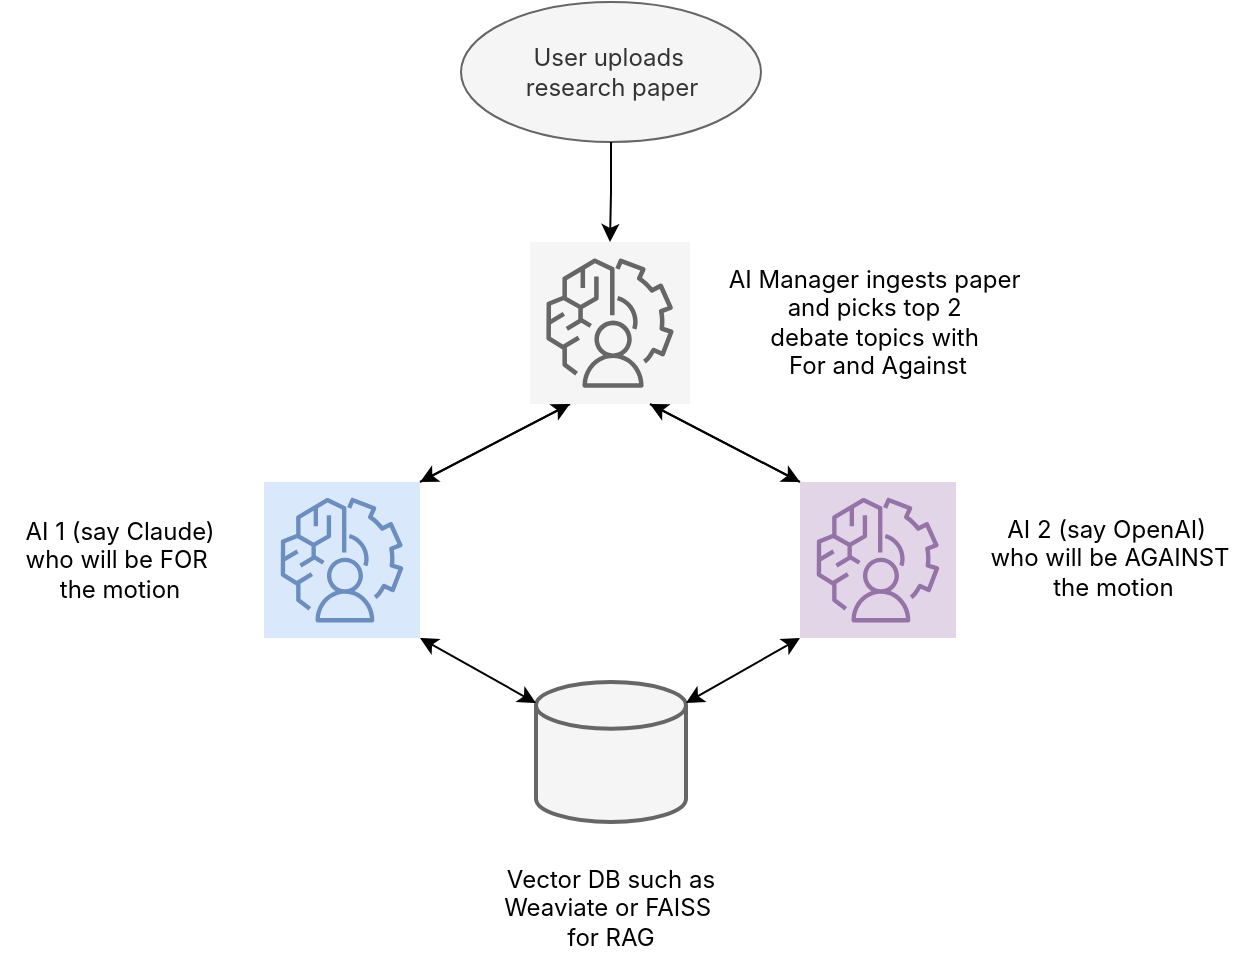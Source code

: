 <mxfile>
  <diagram name="Page-1" id="9DbLZs7WYC37U8g2SxrM">
    <mxGraphModel dx="954" dy="643" grid="0" gridSize="10" guides="1" tooltips="1" connect="1" arrows="1" fold="1" page="1" pageScale="1" pageWidth="850" pageHeight="1100" math="0" shadow="0">
      <root>
        <mxCell id="0" />
        <mxCell id="1" parent="0" />
        <mxCell id="kZRhmQKnwpf-UgMyGPhE-1" value="&lt;div&gt;User uploads&amp;nbsp;&lt;/div&gt;&lt;div&gt;research paper&lt;/div&gt;" style="strokeWidth=1;html=1;shape=mxgraph.flowchart.start_1;whiteSpace=wrap;fontFamily=Inter;fontSource=https%3A%2F%2Ffonts.googleapis.com%2Fcss%3Ffamily%3DInter;labelBorderColor=none;strokeColor=#666666;fillColor=#f5f5f5;fontColor=#333333;" vertex="1" parent="1">
          <mxGeometry x="350.5" y="100" width="150" height="70" as="geometry" />
        </mxCell>
        <mxCell id="kZRhmQKnwpf-UgMyGPhE-10" style="rounded=0;orthogonalLoop=1;jettySize=auto;html=1;exitX=0.25;exitY=1;exitDx=0;exitDy=0;exitPerimeter=0;entryX=1;entryY=0;entryDx=0;entryDy=0;entryPerimeter=0;" edge="1" parent="1" source="kZRhmQKnwpf-UgMyGPhE-4" target="kZRhmQKnwpf-UgMyGPhE-8">
          <mxGeometry relative="1" as="geometry" />
        </mxCell>
        <mxCell id="kZRhmQKnwpf-UgMyGPhE-4" value="" style="sketch=0;points=[[0,0,0],[0.25,0,0],[0.5,0,0],[0.75,0,0],[1,0,0],[0,1,0],[0.25,1,0],[0.5,1,0],[0.75,1,0],[1,1,0],[0,0.25,0],[0,0.5,0],[0,0.75,0],[1,0.25,0],[1,0.5,0],[1,0.75,0]];outlineConnect=0;fillColor=#f5f5f5;strokeColor=#666666;dashed=0;verticalLabelPosition=bottom;verticalAlign=top;align=center;html=1;fontSize=12;fontStyle=0;aspect=fixed;shape=mxgraph.aws4.resourceIcon;resIcon=mxgraph.aws4.augmented_ai;fontColor=#333333;" vertex="1" parent="1">
          <mxGeometry x="385" y="220" width="80" height="81" as="geometry" />
        </mxCell>
        <mxCell id="kZRhmQKnwpf-UgMyGPhE-6" value="&lt;div&gt;AI Manager ingests paper&amp;nbsp;&lt;/div&gt;&lt;div&gt;and picks top 2&amp;nbsp;&lt;/div&gt;&lt;div&gt;debate topics with&amp;nbsp;&lt;/div&gt;&lt;div&gt;For and Against&lt;/div&gt;" style="text;html=1;align=center;verticalAlign=middle;whiteSpace=wrap;rounded=0;fontFamily=Inter;fontSource=https%3A%2F%2Ffonts.googleapis.com%2Fcss%3Ffamily%3DInter;" vertex="1" parent="1">
          <mxGeometry x="474" y="220" width="170" height="80.5" as="geometry" />
        </mxCell>
        <mxCell id="kZRhmQKnwpf-UgMyGPhE-7" style="edgeStyle=orthogonalEdgeStyle;rounded=0;orthogonalLoop=1;jettySize=auto;html=1;exitX=0.5;exitY=1;exitDx=0;exitDy=0;exitPerimeter=0;entryX=0.5;entryY=0;entryDx=0;entryDy=0;entryPerimeter=0;" edge="1" parent="1" source="kZRhmQKnwpf-UgMyGPhE-1" target="kZRhmQKnwpf-UgMyGPhE-4">
          <mxGeometry relative="1" as="geometry" />
        </mxCell>
        <mxCell id="kZRhmQKnwpf-UgMyGPhE-12" style="rounded=0;orthogonalLoop=1;jettySize=auto;html=1;exitX=0;exitY=0;exitDx=0;exitDy=0;exitPerimeter=0;entryX=0.75;entryY=1;entryDx=0;entryDy=0;entryPerimeter=0;" edge="1" parent="1" source="kZRhmQKnwpf-UgMyGPhE-9" target="kZRhmQKnwpf-UgMyGPhE-4">
          <mxGeometry relative="1" as="geometry" />
        </mxCell>
        <mxCell id="kZRhmQKnwpf-UgMyGPhE-11" style="rounded=0;orthogonalLoop=1;jettySize=auto;html=1;entryX=0.25;entryY=1;entryDx=0;entryDy=0;entryPerimeter=0;exitX=1;exitY=0;exitDx=0;exitDy=0;exitPerimeter=0;" edge="1" parent="1" source="kZRhmQKnwpf-UgMyGPhE-8" target="kZRhmQKnwpf-UgMyGPhE-4">
          <mxGeometry relative="1" as="geometry" />
        </mxCell>
        <mxCell id="kZRhmQKnwpf-UgMyGPhE-13" style="rounded=0;orthogonalLoop=1;jettySize=auto;html=1;exitX=0.75;exitY=1;exitDx=0;exitDy=0;exitPerimeter=0;entryX=0;entryY=0;entryDx=0;entryDy=0;entryPerimeter=0;" edge="1" parent="1" source="kZRhmQKnwpf-UgMyGPhE-4" target="kZRhmQKnwpf-UgMyGPhE-9">
          <mxGeometry relative="1" as="geometry" />
        </mxCell>
        <mxCell id="kZRhmQKnwpf-UgMyGPhE-19" value="" style="group" vertex="1" connectable="0" parent="1">
          <mxGeometry x="352" y="440" width="147" height="148" as="geometry" />
        </mxCell>
        <mxCell id="kZRhmQKnwpf-UgMyGPhE-15" value="&lt;div&gt;&lt;font data-font-src=&quot;https://fonts.googleapis.com/css?family=Inter&quot; face=&quot;Inter&quot;&gt;Vector DB such as Weaviate or FAISS&amp;nbsp;&lt;/font&gt;&lt;/div&gt;&lt;div&gt;&lt;font data-font-src=&quot;https://fonts.googleapis.com/css?family=Inter&quot; face=&quot;Inter&quot;&gt;for RAG&lt;/font&gt;&lt;/div&gt;" style="text;html=1;align=center;verticalAlign=middle;whiteSpace=wrap;rounded=0;" vertex="1" parent="kZRhmQKnwpf-UgMyGPhE-19">
          <mxGeometry y="78" width="147" height="70" as="geometry" />
        </mxCell>
        <mxCell id="kZRhmQKnwpf-UgMyGPhE-16" value="" style="strokeWidth=2;html=1;shape=mxgraph.flowchart.database;whiteSpace=wrap;fillColor=#f5f5f5;fontColor=#333333;strokeColor=#666666;" vertex="1" parent="kZRhmQKnwpf-UgMyGPhE-19">
          <mxGeometry x="36" width="75" height="70" as="geometry" />
        </mxCell>
        <mxCell id="kZRhmQKnwpf-UgMyGPhE-20" value="" style="endArrow=classic;startArrow=classic;html=1;rounded=0;entryX=0;entryY=1;entryDx=0;entryDy=0;entryPerimeter=0;exitX=1;exitY=0.15;exitDx=0;exitDy=0;exitPerimeter=0;" edge="1" parent="1" source="kZRhmQKnwpf-UgMyGPhE-16" target="kZRhmQKnwpf-UgMyGPhE-9">
          <mxGeometry width="50" height="50" relative="1" as="geometry">
            <mxPoint x="400" y="460" as="sourcePoint" />
            <mxPoint x="450" y="410" as="targetPoint" />
          </mxGeometry>
        </mxCell>
        <mxCell id="kZRhmQKnwpf-UgMyGPhE-21" value="" style="endArrow=classic;startArrow=classic;html=1;rounded=0;entryX=1;entryY=1;entryDx=0;entryDy=0;entryPerimeter=0;exitX=0;exitY=0.15;exitDx=0;exitDy=0;exitPerimeter=0;" edge="1" parent="1" source="kZRhmQKnwpf-UgMyGPhE-16" target="kZRhmQKnwpf-UgMyGPhE-8">
          <mxGeometry width="50" height="50" relative="1" as="geometry">
            <mxPoint x="300" y="560" as="sourcePoint" />
            <mxPoint x="350" y="510" as="targetPoint" />
          </mxGeometry>
        </mxCell>
        <mxCell id="kZRhmQKnwpf-UgMyGPhE-22" value="" style="group" vertex="1" connectable="0" parent="1">
          <mxGeometry x="120" y="340" width="210" height="78" as="geometry" />
        </mxCell>
        <mxCell id="kZRhmQKnwpf-UgMyGPhE-8" value="" style="sketch=0;points=[[0,0,0],[0.25,0,0],[0.5,0,0],[0.75,0,0],[1,0,0],[0,1,0],[0.25,1,0],[0.5,1,0],[0.75,1,0],[1,1,0],[0,0.25,0],[0,0.5,0],[0,0.75,0],[1,0.25,0],[1,0.5,0],[1,0.75,0]];outlineConnect=0;fillColor=#dae8fc;strokeColor=#6c8ebf;dashed=0;verticalLabelPosition=bottom;verticalAlign=top;align=center;html=1;fontSize=12;fontStyle=0;aspect=fixed;shape=mxgraph.aws4.resourceIcon;resIcon=mxgraph.aws4.augmented_ai;" vertex="1" parent="kZRhmQKnwpf-UgMyGPhE-22">
          <mxGeometry x="132" width="78" height="78" as="geometry" />
        </mxCell>
        <mxCell id="kZRhmQKnwpf-UgMyGPhE-18" value="&lt;div&gt;&lt;font data-font-src=&quot;https://fonts.googleapis.com/css?family=Inter&quot; face=&quot;Inter&quot;&gt;AI 1 (say Claude) who will be FOR&amp;nbsp;&lt;/font&gt;&lt;/div&gt;&lt;div&gt;&lt;font data-font-src=&quot;https://fonts.googleapis.com/css?family=Inter&quot; face=&quot;Inter&quot;&gt;the motion&lt;/font&gt;&lt;/div&gt;" style="text;html=1;align=center;verticalAlign=middle;whiteSpace=wrap;rounded=0;" vertex="1" parent="kZRhmQKnwpf-UgMyGPhE-22">
          <mxGeometry y="12" width="120" height="54" as="geometry" />
        </mxCell>
        <mxCell id="kZRhmQKnwpf-UgMyGPhE-23" value="" style="group" vertex="1" connectable="0" parent="1">
          <mxGeometry x="520" y="340" width="220" height="78" as="geometry" />
        </mxCell>
        <mxCell id="kZRhmQKnwpf-UgMyGPhE-9" value="" style="sketch=0;points=[[0,0,0],[0.25,0,0],[0.5,0,0],[0.75,0,0],[1,0,0],[0,1,0],[0.25,1,0],[0.5,1,0],[0.75,1,0],[1,1,0],[0,0.25,0],[0,0.5,0],[0,0.75,0],[1,0.25,0],[1,0.5,0],[1,0.75,0]];outlineConnect=0;fillColor=#e1d5e7;strokeColor=#9673a6;dashed=0;verticalLabelPosition=bottom;verticalAlign=top;align=center;html=1;fontSize=12;fontStyle=0;aspect=fixed;shape=mxgraph.aws4.resourceIcon;resIcon=mxgraph.aws4.augmented_ai;" vertex="1" parent="kZRhmQKnwpf-UgMyGPhE-23">
          <mxGeometry width="78" height="78" as="geometry" />
        </mxCell>
        <mxCell id="kZRhmQKnwpf-UgMyGPhE-17" value="&lt;div&gt;&lt;font data-font-src=&quot;https://fonts.googleapis.com/css?family=Inter&quot; face=&quot;Inter&quot;&gt;AI 2 (say OpenAI)&amp;nbsp;&lt;/font&gt;&lt;/div&gt;&lt;div&gt;&lt;font data-font-src=&quot;https://fonts.googleapis.com/css?family=Inter&quot; face=&quot;Inter&quot;&gt;who will be AGAINST&lt;/font&gt;&lt;/div&gt;&lt;div&gt;&lt;font data-font-src=&quot;https://fonts.googleapis.com/css?family=Inter&quot; face=&quot;Inter&quot;&gt;&amp;nbsp;the motion&lt;/font&gt;&lt;/div&gt;" style="text;html=1;align=center;verticalAlign=middle;whiteSpace=wrap;rounded=0;" vertex="1" parent="kZRhmQKnwpf-UgMyGPhE-23">
          <mxGeometry x="90" y="10" width="130" height="56" as="geometry" />
        </mxCell>
      </root>
    </mxGraphModel>
  </diagram>
</mxfile>

